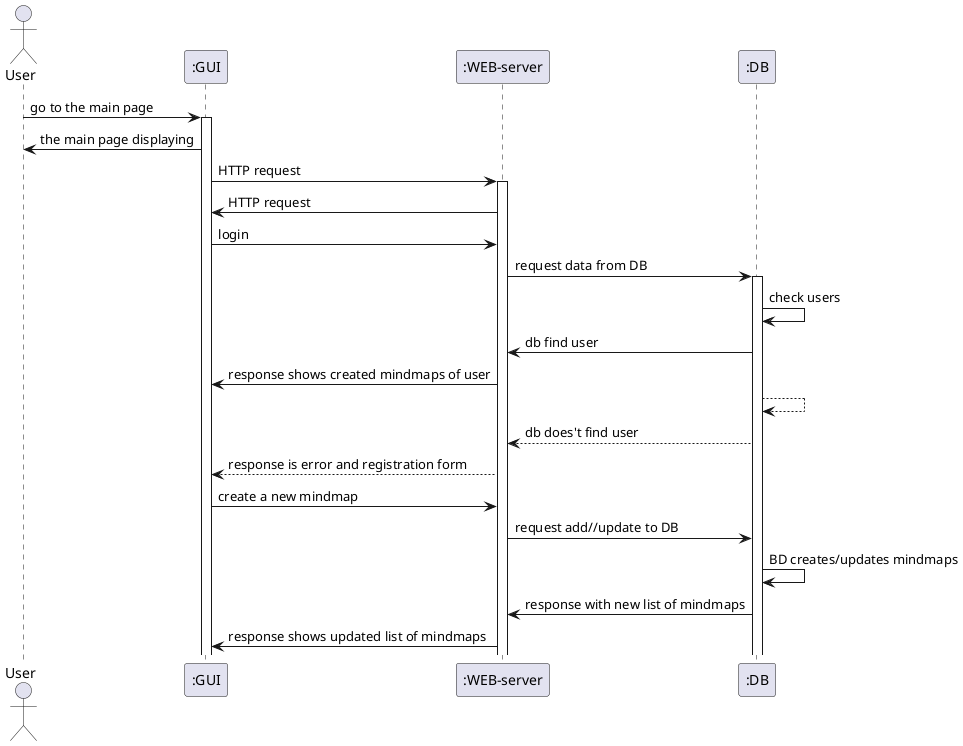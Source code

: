 @startuml sequence
actor User

participant ":GUI" as gui
participant ":WEB-server" as web
participant ":DB" as db


User -> gui : go to the main page
activate gui
gui -> User : the main page displaying

gui -> web: HTTP request

activate web
web -> gui: HTTP request
gui -> web: login

web -> db: request data from DB
activate db

db->db: check users
db-> web : db find user
web->gui : response shows created mindmaps of user
db -->db 
db --> web : db does't find user
web --> gui: response is error and registration form

gui -> web : create a new mindmap
web-> db: request add//update to DB
db->db : BD creates/updates mindmaps
db->web : response with new list of mindmaps
web ->gui : response shows updated list of mindmaps





@enduml